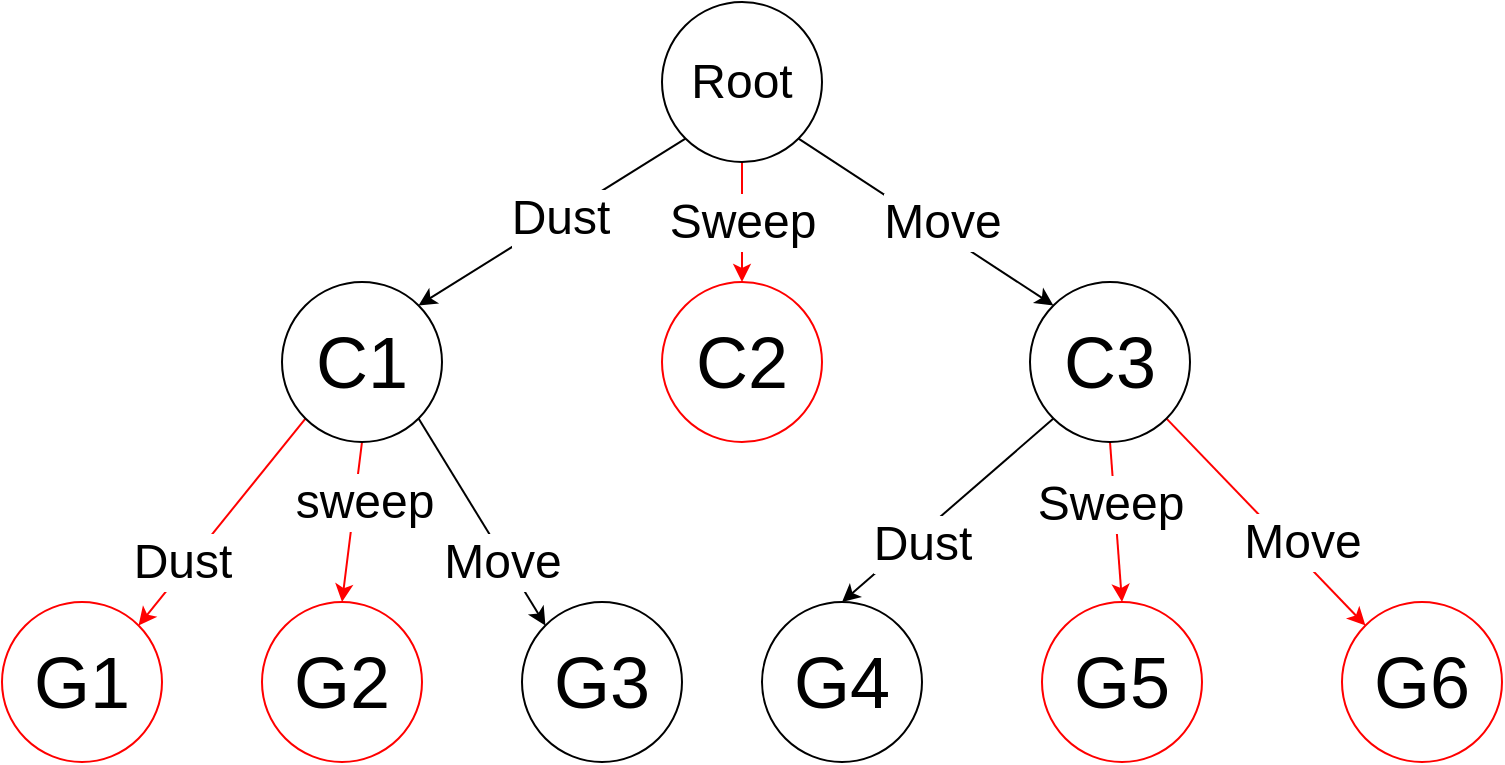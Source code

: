 <mxfile version="21.6.3" type="device">
  <diagram name="Pagina-1" id="DVc7VTB0FPkBOh6ckJzu">
    <mxGraphModel dx="1623" dy="793" grid="1" gridSize="10" guides="1" tooltips="1" connect="1" arrows="1" fold="1" page="1" pageScale="1" pageWidth="827" pageHeight="1169" math="0" shadow="0">
      <root>
        <mxCell id="0" />
        <mxCell id="1" parent="0" />
        <mxCell id="jJ-hoMrN5up2MkBIS1do-3" style="rounded=0;orthogonalLoop=1;jettySize=auto;html=1;exitX=0;exitY=1;exitDx=0;exitDy=0;entryX=1;entryY=0;entryDx=0;entryDy=0;" edge="1" parent="1" source="jJ-hoMrN5up2MkBIS1do-1" target="jJ-hoMrN5up2MkBIS1do-2">
          <mxGeometry relative="1" as="geometry" />
        </mxCell>
        <mxCell id="jJ-hoMrN5up2MkBIS1do-16" value="&lt;font style=&quot;font-size: 24px;&quot;&gt;Dust&lt;/font&gt;" style="edgeLabel;html=1;align=center;verticalAlign=middle;resizable=0;points=[];" vertex="1" connectable="0" parent="jJ-hoMrN5up2MkBIS1do-3">
          <mxGeometry x="0.127" y="1" relative="1" as="geometry">
            <mxPoint x="12" y="-8" as="offset" />
          </mxGeometry>
        </mxCell>
        <mxCell id="jJ-hoMrN5up2MkBIS1do-6" style="rounded=0;orthogonalLoop=1;jettySize=auto;html=1;exitX=1;exitY=1;exitDx=0;exitDy=0;entryX=0;entryY=0;entryDx=0;entryDy=0;" edge="1" parent="1" source="jJ-hoMrN5up2MkBIS1do-1" target="jJ-hoMrN5up2MkBIS1do-5">
          <mxGeometry relative="1" as="geometry" />
        </mxCell>
        <mxCell id="jJ-hoMrN5up2MkBIS1do-21" value="&lt;font style=&quot;font-size: 24px;&quot;&gt;Move&lt;/font&gt;" style="edgeLabel;html=1;align=center;verticalAlign=middle;resizable=0;points=[];" vertex="1" connectable="0" parent="jJ-hoMrN5up2MkBIS1do-6">
          <mxGeometry x="-0.247" y="-1" relative="1" as="geometry">
            <mxPoint x="24" y="9" as="offset" />
          </mxGeometry>
        </mxCell>
        <mxCell id="jJ-hoMrN5up2MkBIS1do-17" style="rounded=0;orthogonalLoop=1;jettySize=auto;html=1;exitX=0.5;exitY=1;exitDx=0;exitDy=0;entryX=0.5;entryY=0;entryDx=0;entryDy=0;strokeColor=#FF0000;" edge="1" parent="1" source="jJ-hoMrN5up2MkBIS1do-1" target="jJ-hoMrN5up2MkBIS1do-37">
          <mxGeometry relative="1" as="geometry">
            <Array as="points" />
          </mxGeometry>
        </mxCell>
        <mxCell id="jJ-hoMrN5up2MkBIS1do-18" value="&lt;font style=&quot;font-size: 24px;&quot;&gt;Sweep&lt;/font&gt;" style="edgeLabel;html=1;align=center;verticalAlign=middle;resizable=0;points=[];" vertex="1" connectable="0" parent="jJ-hoMrN5up2MkBIS1do-17">
          <mxGeometry x="0.039" y="-3" relative="1" as="geometry">
            <mxPoint x="3" y="-1" as="offset" />
          </mxGeometry>
        </mxCell>
        <mxCell id="jJ-hoMrN5up2MkBIS1do-1" value="&lt;font style=&quot;font-size: 24px;&quot;&gt;Root&lt;/font&gt;" style="ellipse;whiteSpace=wrap;html=1;aspect=fixed;" vertex="1" parent="1">
          <mxGeometry x="230" y="200" width="80" height="80" as="geometry" />
        </mxCell>
        <mxCell id="jJ-hoMrN5up2MkBIS1do-8" style="rounded=0;orthogonalLoop=1;jettySize=auto;html=1;exitX=0;exitY=1;exitDx=0;exitDy=0;entryX=1;entryY=0;entryDx=0;entryDy=0;strokeColor=#FF0000;" edge="1" parent="1" source="jJ-hoMrN5up2MkBIS1do-2" target="jJ-hoMrN5up2MkBIS1do-7">
          <mxGeometry relative="1" as="geometry" />
        </mxCell>
        <mxCell id="jJ-hoMrN5up2MkBIS1do-23" value="&lt;font style=&quot;font-size: 24px;&quot;&gt;Dust&lt;/font&gt;" style="edgeLabel;html=1;align=center;verticalAlign=middle;resizable=0;points=[];" vertex="1" connectable="0" parent="jJ-hoMrN5up2MkBIS1do-8">
          <mxGeometry x="0.047" y="-2" relative="1" as="geometry">
            <mxPoint x="-17" y="19" as="offset" />
          </mxGeometry>
        </mxCell>
        <mxCell id="jJ-hoMrN5up2MkBIS1do-10" style="rounded=0;orthogonalLoop=1;jettySize=auto;html=1;exitX=1;exitY=1;exitDx=0;exitDy=0;entryX=0;entryY=0;entryDx=0;entryDy=0;" edge="1" parent="1" source="jJ-hoMrN5up2MkBIS1do-2" target="jJ-hoMrN5up2MkBIS1do-9">
          <mxGeometry relative="1" as="geometry" />
        </mxCell>
        <mxCell id="jJ-hoMrN5up2MkBIS1do-26" value="&lt;font style=&quot;font-size: 24px;&quot;&gt;Move&lt;/font&gt;" style="edgeLabel;html=1;align=center;verticalAlign=middle;resizable=0;points=[];" vertex="1" connectable="0" parent="jJ-hoMrN5up2MkBIS1do-10">
          <mxGeometry x="-0.042" y="5" relative="1" as="geometry">
            <mxPoint x="7" y="25" as="offset" />
          </mxGeometry>
        </mxCell>
        <mxCell id="jJ-hoMrN5up2MkBIS1do-24" style="rounded=0;orthogonalLoop=1;jettySize=auto;html=1;exitX=0.5;exitY=1;exitDx=0;exitDy=0;strokeColor=#FF0000;entryX=0.5;entryY=0;entryDx=0;entryDy=0;" edge="1" parent="1" source="jJ-hoMrN5up2MkBIS1do-2" target="jJ-hoMrN5up2MkBIS1do-38">
          <mxGeometry relative="1" as="geometry">
            <mxPoint x="60" y="379.35" as="sourcePoint" />
            <mxPoint x="2.811" y="480.001" as="targetPoint" />
            <Array as="points" />
          </mxGeometry>
        </mxCell>
        <mxCell id="jJ-hoMrN5up2MkBIS1do-25" value="&lt;font style=&quot;font-size: 24px;&quot;&gt;sweep&lt;/font&gt;" style="edgeLabel;html=1;align=center;verticalAlign=middle;resizable=0;points=[];" vertex="1" connectable="0" parent="jJ-hoMrN5up2MkBIS1do-24">
          <mxGeometry x="-0.098" y="-1" relative="1" as="geometry">
            <mxPoint x="6" y="-6" as="offset" />
          </mxGeometry>
        </mxCell>
        <mxCell id="jJ-hoMrN5up2MkBIS1do-2" value="&lt;font style=&quot;font-size: 36px;&quot;&gt;C1&lt;/font&gt;" style="ellipse;whiteSpace=wrap;html=1;aspect=fixed;" vertex="1" parent="1">
          <mxGeometry x="40" y="340" width="80" height="80" as="geometry" />
        </mxCell>
        <mxCell id="jJ-hoMrN5up2MkBIS1do-14" style="rounded=0;orthogonalLoop=1;jettySize=auto;html=1;exitX=1;exitY=1;exitDx=0;exitDy=0;entryX=0;entryY=0;entryDx=0;entryDy=0;strokeColor=#FF0000;" edge="1" parent="1" source="jJ-hoMrN5up2MkBIS1do-5" target="jJ-hoMrN5up2MkBIS1do-13">
          <mxGeometry relative="1" as="geometry" />
        </mxCell>
        <mxCell id="jJ-hoMrN5up2MkBIS1do-33" value="&lt;font style=&quot;font-size: 24px;&quot;&gt;Move&lt;/font&gt;" style="edgeLabel;html=1;align=center;verticalAlign=middle;resizable=0;points=[];" vertex="1" connectable="0" parent="jJ-hoMrN5up2MkBIS1do-14">
          <mxGeometry x="-0.433" y="3" relative="1" as="geometry">
            <mxPoint x="37" y="34" as="offset" />
          </mxGeometry>
        </mxCell>
        <mxCell id="jJ-hoMrN5up2MkBIS1do-15" style="rounded=0;orthogonalLoop=1;jettySize=auto;html=1;exitX=0.5;exitY=1;exitDx=0;exitDy=0;entryX=0.5;entryY=0;entryDx=0;entryDy=0;strokeColor=#FF0000;" edge="1" parent="1" source="jJ-hoMrN5up2MkBIS1do-5" target="jJ-hoMrN5up2MkBIS1do-12">
          <mxGeometry relative="1" as="geometry">
            <mxPoint x="459.996" y="430.004" as="sourcePoint" />
            <mxPoint x="532.564" y="523.436" as="targetPoint" />
          </mxGeometry>
        </mxCell>
        <mxCell id="jJ-hoMrN5up2MkBIS1do-29" value="&lt;font style=&quot;font-size: 24px;&quot;&gt;Sweep&lt;/font&gt;" style="edgeLabel;html=1;align=center;verticalAlign=middle;resizable=0;points=[];" vertex="1" connectable="0" parent="jJ-hoMrN5up2MkBIS1do-15">
          <mxGeometry x="0.034" y="-2" relative="1" as="geometry">
            <mxPoint x="-1" y="-11" as="offset" />
          </mxGeometry>
        </mxCell>
        <mxCell id="jJ-hoMrN5up2MkBIS1do-35" style="rounded=0;orthogonalLoop=1;jettySize=auto;html=1;exitX=0;exitY=1;exitDx=0;exitDy=0;entryX=0.5;entryY=0;entryDx=0;entryDy=0;" edge="1" parent="1" source="jJ-hoMrN5up2MkBIS1do-5" target="jJ-hoMrN5up2MkBIS1do-34">
          <mxGeometry relative="1" as="geometry" />
        </mxCell>
        <mxCell id="jJ-hoMrN5up2MkBIS1do-36" value="&lt;font style=&quot;font-size: 24px;&quot;&gt;Dust&lt;/font&gt;" style="edgeLabel;html=1;align=center;verticalAlign=middle;resizable=0;points=[];" vertex="1" connectable="0" parent="jJ-hoMrN5up2MkBIS1do-35">
          <mxGeometry x="0.133" y="-1" relative="1" as="geometry">
            <mxPoint x="-5" y="11" as="offset" />
          </mxGeometry>
        </mxCell>
        <mxCell id="jJ-hoMrN5up2MkBIS1do-5" value="&lt;font style=&quot;font-size: 36px;&quot;&gt;C3&lt;/font&gt;" style="ellipse;whiteSpace=wrap;html=1;aspect=fixed;" vertex="1" parent="1">
          <mxGeometry x="414" y="340" width="80" height="80" as="geometry" />
        </mxCell>
        <mxCell id="jJ-hoMrN5up2MkBIS1do-7" value="&lt;font style=&quot;font-size: 36px;&quot;&gt;G1&lt;/font&gt;" style="ellipse;whiteSpace=wrap;html=1;aspect=fixed;strokeColor=#FF0000;" vertex="1" parent="1">
          <mxGeometry x="-100" y="500" width="80" height="80" as="geometry" />
        </mxCell>
        <mxCell id="jJ-hoMrN5up2MkBIS1do-9" value="&lt;font style=&quot;font-size: 36px;&quot;&gt;G3&lt;/font&gt;" style="ellipse;whiteSpace=wrap;html=1;aspect=fixed;" vertex="1" parent="1">
          <mxGeometry x="160" y="500" width="80" height="80" as="geometry" />
        </mxCell>
        <mxCell id="jJ-hoMrN5up2MkBIS1do-12" value="&lt;font style=&quot;font-size: 36px;&quot;&gt;G5&lt;/font&gt;" style="ellipse;whiteSpace=wrap;html=1;aspect=fixed;strokeColor=#FF0000;" vertex="1" parent="1">
          <mxGeometry x="420" y="500" width="80" height="80" as="geometry" />
        </mxCell>
        <mxCell id="jJ-hoMrN5up2MkBIS1do-13" value="&lt;font style=&quot;font-size: 36px;&quot;&gt;G6&lt;/font&gt;" style="ellipse;whiteSpace=wrap;html=1;aspect=fixed;strokeColor=#FF0000;" vertex="1" parent="1">
          <mxGeometry x="570" y="500" width="80" height="80" as="geometry" />
        </mxCell>
        <mxCell id="jJ-hoMrN5up2MkBIS1do-34" value="&lt;font style=&quot;font-size: 36px;&quot;&gt;G4&lt;/font&gt;" style="ellipse;whiteSpace=wrap;html=1;aspect=fixed;" vertex="1" parent="1">
          <mxGeometry x="280" y="500" width="80" height="80" as="geometry" />
        </mxCell>
        <mxCell id="jJ-hoMrN5up2MkBIS1do-37" value="&lt;font style=&quot;font-size: 36px;&quot;&gt;C2&lt;/font&gt;" style="ellipse;whiteSpace=wrap;html=1;aspect=fixed;strokeColor=#FF0000;" vertex="1" parent="1">
          <mxGeometry x="230" y="340" width="80" height="80" as="geometry" />
        </mxCell>
        <mxCell id="jJ-hoMrN5up2MkBIS1do-38" value="&lt;font style=&quot;font-size: 36px;&quot;&gt;G2&lt;/font&gt;" style="ellipse;whiteSpace=wrap;html=1;aspect=fixed;strokeColor=#FF0000;" vertex="1" parent="1">
          <mxGeometry x="30" y="500" width="80" height="80" as="geometry" />
        </mxCell>
      </root>
    </mxGraphModel>
  </diagram>
</mxfile>
